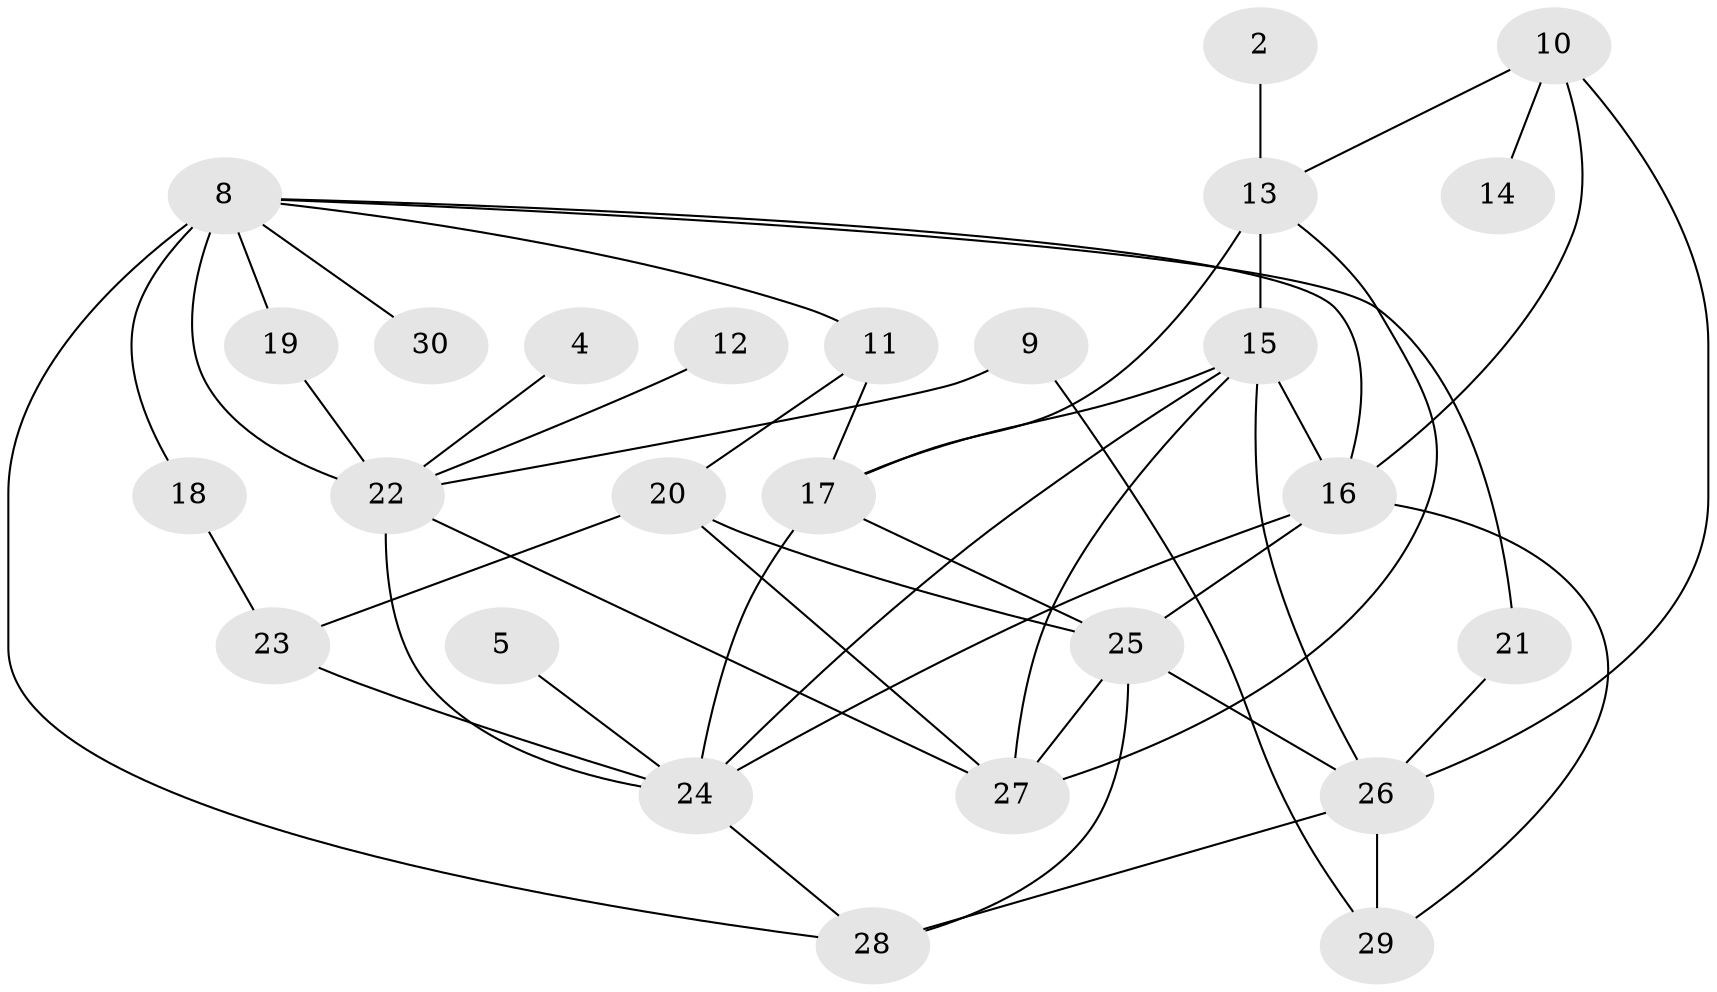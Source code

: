 // original degree distribution, {3: 0.23333333333333334, 0: 0.06666666666666667, 1: 0.15, 7: 0.016666666666666666, 4: 0.13333333333333333, 2: 0.2, 5: 0.16666666666666666, 6: 0.03333333333333333}
// Generated by graph-tools (version 1.1) at 2025/25/03/09/25 03:25:17]
// undirected, 26 vertices, 48 edges
graph export_dot {
graph [start="1"]
  node [color=gray90,style=filled];
  2;
  4;
  5;
  8;
  9;
  10;
  11;
  12;
  13;
  14;
  15;
  16;
  17;
  18;
  19;
  20;
  21;
  22;
  23;
  24;
  25;
  26;
  27;
  28;
  29;
  30;
  2 -- 13 [weight=1.0];
  4 -- 22 [weight=1.0];
  5 -- 24 [weight=1.0];
  8 -- 11 [weight=1.0];
  8 -- 16 [weight=1.0];
  8 -- 18 [weight=1.0];
  8 -- 19 [weight=1.0];
  8 -- 21 [weight=1.0];
  8 -- 22 [weight=2.0];
  8 -- 28 [weight=2.0];
  8 -- 30 [weight=1.0];
  9 -- 22 [weight=1.0];
  9 -- 29 [weight=1.0];
  10 -- 13 [weight=1.0];
  10 -- 14 [weight=1.0];
  10 -- 16 [weight=1.0];
  10 -- 26 [weight=1.0];
  11 -- 17 [weight=1.0];
  11 -- 20 [weight=1.0];
  12 -- 22 [weight=1.0];
  13 -- 15 [weight=2.0];
  13 -- 17 [weight=1.0];
  13 -- 27 [weight=1.0];
  15 -- 16 [weight=1.0];
  15 -- 17 [weight=1.0];
  15 -- 24 [weight=1.0];
  15 -- 26 [weight=1.0];
  15 -- 27 [weight=1.0];
  16 -- 24 [weight=2.0];
  16 -- 25 [weight=1.0];
  16 -- 29 [weight=1.0];
  17 -- 24 [weight=1.0];
  17 -- 25 [weight=1.0];
  18 -- 23 [weight=1.0];
  19 -- 22 [weight=2.0];
  20 -- 23 [weight=1.0];
  20 -- 25 [weight=1.0];
  20 -- 27 [weight=1.0];
  21 -- 26 [weight=1.0];
  22 -- 24 [weight=1.0];
  22 -- 27 [weight=1.0];
  23 -- 24 [weight=1.0];
  24 -- 28 [weight=1.0];
  25 -- 26 [weight=1.0];
  25 -- 27 [weight=3.0];
  25 -- 28 [weight=1.0];
  26 -- 28 [weight=2.0];
  26 -- 29 [weight=1.0];
}
